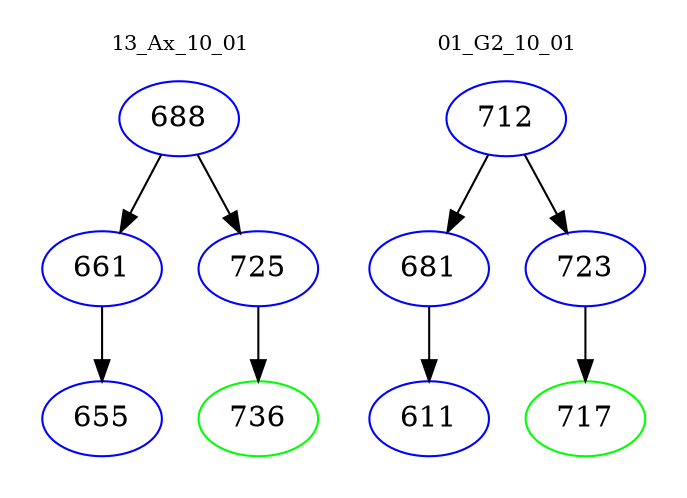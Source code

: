 digraph{
subgraph cluster_0 {
color = white
label = "13_Ax_10_01";
fontsize=10;
T0_688 [label="688", color="blue"]
T0_688 -> T0_661 [color="black"]
T0_661 [label="661", color="blue"]
T0_661 -> T0_655 [color="black"]
T0_655 [label="655", color="blue"]
T0_688 -> T0_725 [color="black"]
T0_725 [label="725", color="blue"]
T0_725 -> T0_736 [color="black"]
T0_736 [label="736", color="green"]
}
subgraph cluster_1 {
color = white
label = "01_G2_10_01";
fontsize=10;
T1_712 [label="712", color="blue"]
T1_712 -> T1_681 [color="black"]
T1_681 [label="681", color="blue"]
T1_681 -> T1_611 [color="black"]
T1_611 [label="611", color="blue"]
T1_712 -> T1_723 [color="black"]
T1_723 [label="723", color="blue"]
T1_723 -> T1_717 [color="black"]
T1_717 [label="717", color="green"]
}
}
